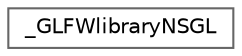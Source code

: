digraph "类继承关系图"
{
 // LATEX_PDF_SIZE
  bgcolor="transparent";
  edge [fontname=Helvetica,fontsize=10,labelfontname=Helvetica,labelfontsize=10];
  node [fontname=Helvetica,fontsize=10,shape=box,height=0.2,width=0.4];
  rankdir="LR";
  Node0 [id="Node000000",label="_GLFWlibraryNSGL",height=0.2,width=0.4,color="grey40", fillcolor="white", style="filled",URL="$struct___g_l_f_wlibrary_n_s_g_l.html",tooltip=" "];
}

